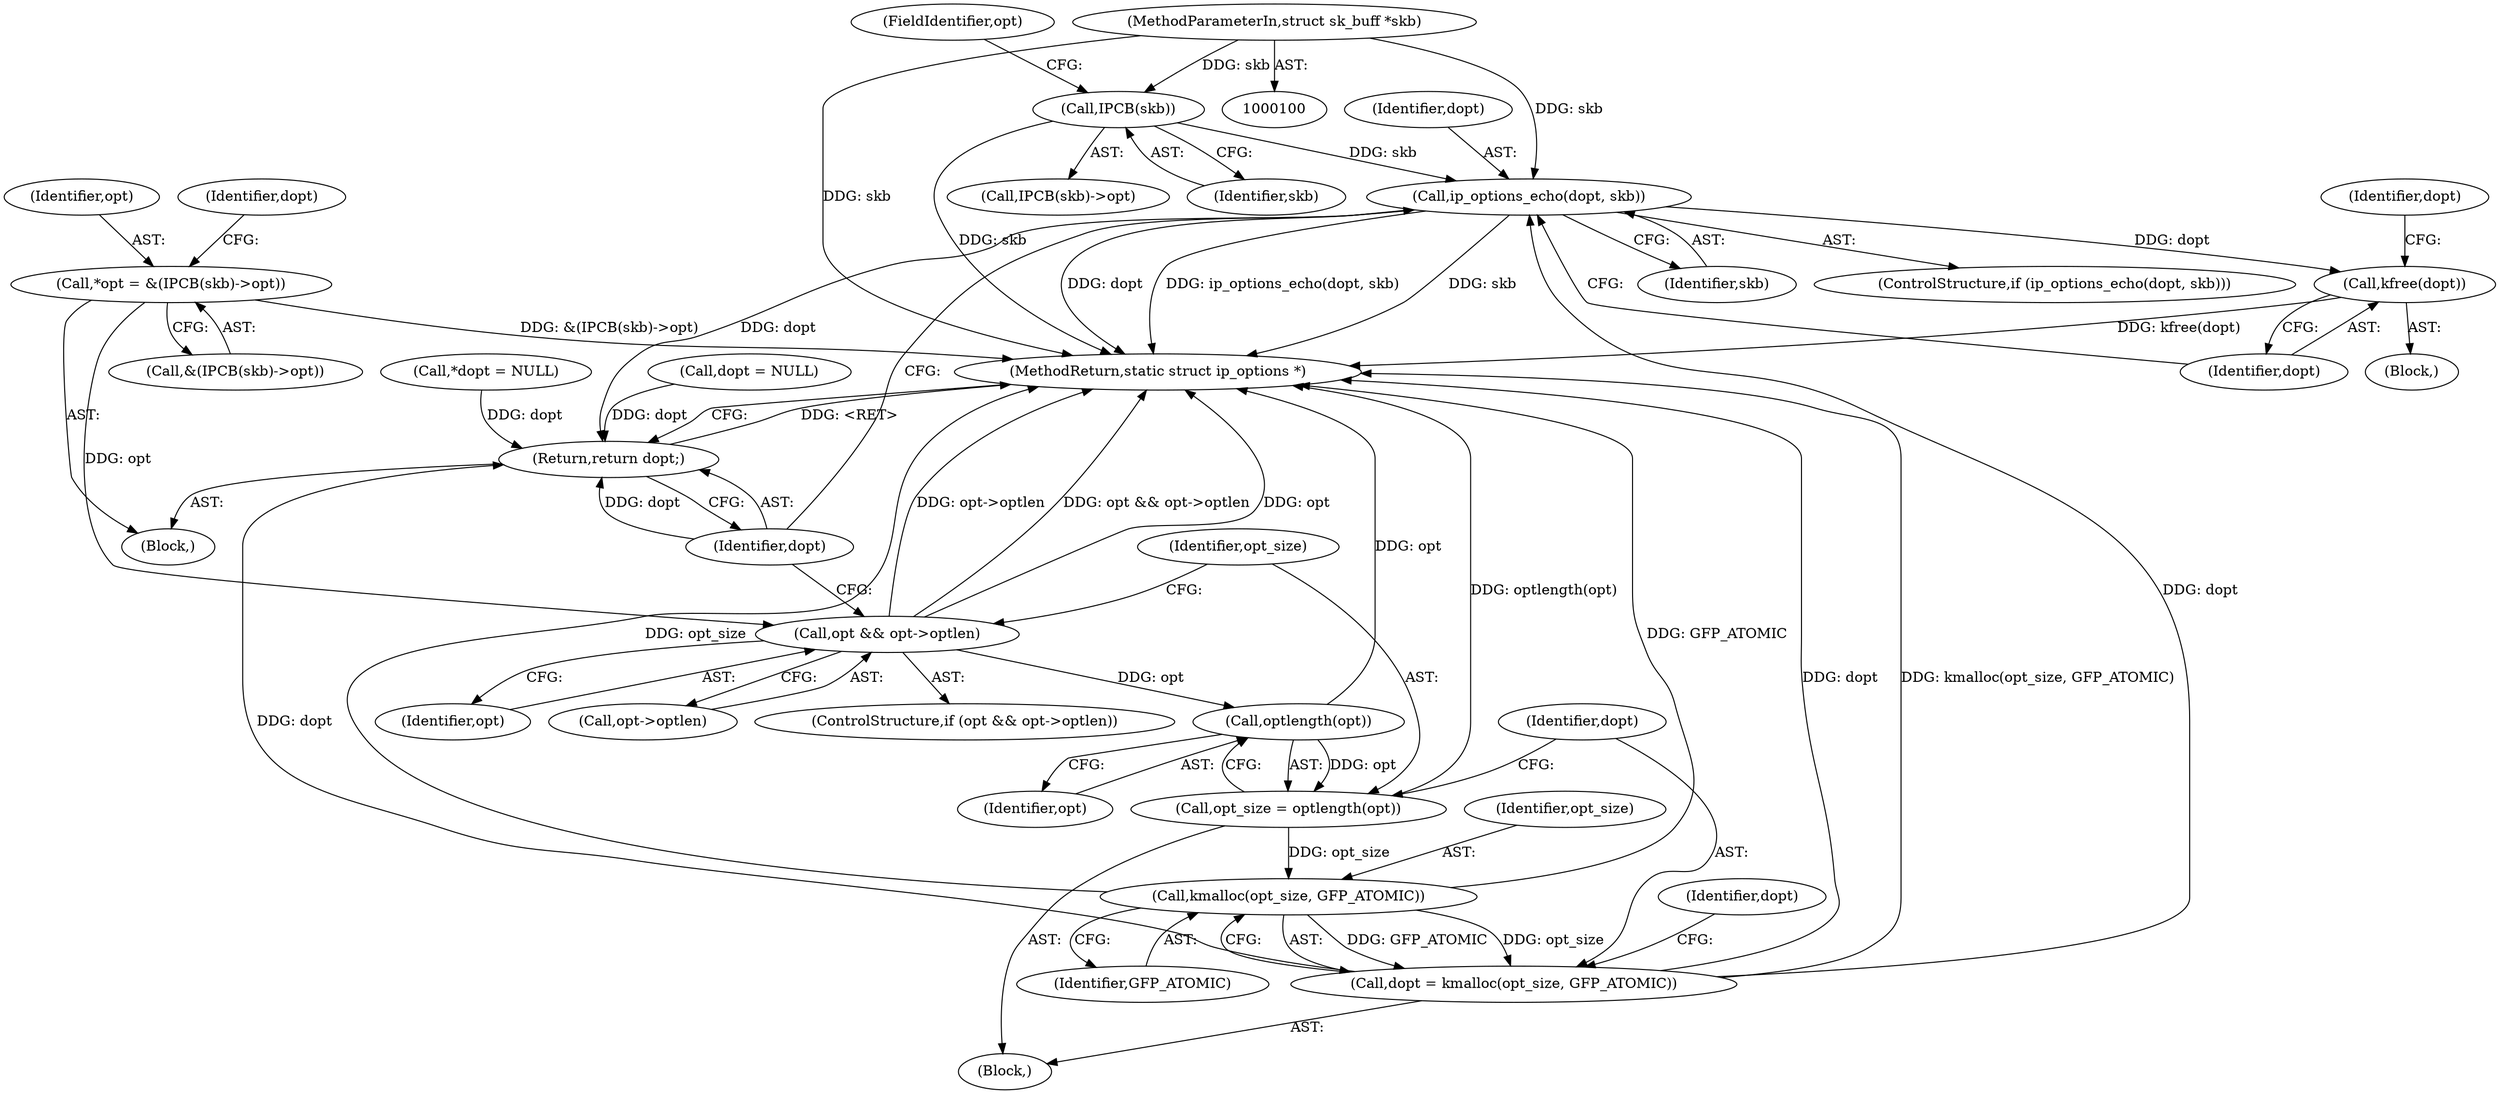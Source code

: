 digraph "1_linux_f6d8bd051c391c1c0458a30b2a7abcd939329259_30@pointer" {
"1000137" [label="(Call,ip_options_echo(dopt, skb))"];
"1000128" [label="(Call,dopt = kmalloc(opt_size, GFP_ATOMIC))"];
"1000130" [label="(Call,kmalloc(opt_size, GFP_ATOMIC))"];
"1000124" [label="(Call,opt_size = optlength(opt))"];
"1000126" [label="(Call,optlength(opt))"];
"1000117" [label="(Call,opt && opt->optlen)"];
"1000105" [label="(Call,*opt = &(IPCB(skb)->opt))"];
"1000109" [label="(Call,IPCB(skb))"];
"1000102" [label="(MethodParameterIn,struct sk_buff *skb)"];
"1000141" [label="(Call,kfree(dopt))"];
"1000146" [label="(Return,return dopt;)"];
"1000139" [label="(Identifier,skb)"];
"1000126" [label="(Call,optlength(opt))"];
"1000128" [label="(Call,dopt = kmalloc(opt_size, GFP_ATOMIC))"];
"1000122" [label="(Block,)"];
"1000130" [label="(Call,kmalloc(opt_size, GFP_ATOMIC))"];
"1000137" [label="(Call,ip_options_echo(dopt, skb))"];
"1000143" [label="(Call,dopt = NULL)"];
"1000117" [label="(Call,opt && opt->optlen)"];
"1000109" [label="(Call,IPCB(skb))"];
"1000141" [label="(Call,kfree(dopt))"];
"1000111" [label="(FieldIdentifier,opt)"];
"1000140" [label="(Block,)"];
"1000110" [label="(Identifier,skb)"];
"1000113" [label="(Call,*dopt = NULL)"];
"1000142" [label="(Identifier,dopt)"];
"1000119" [label="(Call,opt->optlen)"];
"1000118" [label="(Identifier,opt)"];
"1000136" [label="(ControlStructure,if (ip_options_echo(dopt, skb)))"];
"1000148" [label="(MethodReturn,static struct ip_options *)"];
"1000138" [label="(Identifier,dopt)"];
"1000147" [label="(Identifier,dopt)"];
"1000108" [label="(Call,IPCB(skb)->opt)"];
"1000146" [label="(Return,return dopt;)"];
"1000124" [label="(Call,opt_size = optlength(opt))"];
"1000129" [label="(Identifier,dopt)"];
"1000131" [label="(Identifier,opt_size)"];
"1000107" [label="(Call,&(IPCB(skb)->opt))"];
"1000125" [label="(Identifier,opt_size)"];
"1000127" [label="(Identifier,opt)"];
"1000103" [label="(Block,)"];
"1000106" [label="(Identifier,opt)"];
"1000102" [label="(MethodParameterIn,struct sk_buff *skb)"];
"1000116" [label="(ControlStructure,if (opt && opt->optlen))"];
"1000134" [label="(Identifier,dopt)"];
"1000132" [label="(Identifier,GFP_ATOMIC)"];
"1000114" [label="(Identifier,dopt)"];
"1000105" [label="(Call,*opt = &(IPCB(skb)->opt))"];
"1000144" [label="(Identifier,dopt)"];
"1000137" -> "1000136"  [label="AST: "];
"1000137" -> "1000139"  [label="CFG: "];
"1000138" -> "1000137"  [label="AST: "];
"1000139" -> "1000137"  [label="AST: "];
"1000142" -> "1000137"  [label="CFG: "];
"1000147" -> "1000137"  [label="CFG: "];
"1000137" -> "1000148"  [label="DDG: skb"];
"1000137" -> "1000148"  [label="DDG: dopt"];
"1000137" -> "1000148"  [label="DDG: ip_options_echo(dopt, skb)"];
"1000128" -> "1000137"  [label="DDG: dopt"];
"1000109" -> "1000137"  [label="DDG: skb"];
"1000102" -> "1000137"  [label="DDG: skb"];
"1000137" -> "1000141"  [label="DDG: dopt"];
"1000137" -> "1000146"  [label="DDG: dopt"];
"1000128" -> "1000122"  [label="AST: "];
"1000128" -> "1000130"  [label="CFG: "];
"1000129" -> "1000128"  [label="AST: "];
"1000130" -> "1000128"  [label="AST: "];
"1000134" -> "1000128"  [label="CFG: "];
"1000128" -> "1000148"  [label="DDG: kmalloc(opt_size, GFP_ATOMIC)"];
"1000128" -> "1000148"  [label="DDG: dopt"];
"1000130" -> "1000128"  [label="DDG: opt_size"];
"1000130" -> "1000128"  [label="DDG: GFP_ATOMIC"];
"1000128" -> "1000146"  [label="DDG: dopt"];
"1000130" -> "1000132"  [label="CFG: "];
"1000131" -> "1000130"  [label="AST: "];
"1000132" -> "1000130"  [label="AST: "];
"1000130" -> "1000148"  [label="DDG: GFP_ATOMIC"];
"1000130" -> "1000148"  [label="DDG: opt_size"];
"1000124" -> "1000130"  [label="DDG: opt_size"];
"1000124" -> "1000122"  [label="AST: "];
"1000124" -> "1000126"  [label="CFG: "];
"1000125" -> "1000124"  [label="AST: "];
"1000126" -> "1000124"  [label="AST: "];
"1000129" -> "1000124"  [label="CFG: "];
"1000124" -> "1000148"  [label="DDG: optlength(opt)"];
"1000126" -> "1000124"  [label="DDG: opt"];
"1000126" -> "1000127"  [label="CFG: "];
"1000127" -> "1000126"  [label="AST: "];
"1000126" -> "1000148"  [label="DDG: opt"];
"1000117" -> "1000126"  [label="DDG: opt"];
"1000117" -> "1000116"  [label="AST: "];
"1000117" -> "1000118"  [label="CFG: "];
"1000117" -> "1000119"  [label="CFG: "];
"1000118" -> "1000117"  [label="AST: "];
"1000119" -> "1000117"  [label="AST: "];
"1000125" -> "1000117"  [label="CFG: "];
"1000147" -> "1000117"  [label="CFG: "];
"1000117" -> "1000148"  [label="DDG: opt && opt->optlen"];
"1000117" -> "1000148"  [label="DDG: opt"];
"1000117" -> "1000148"  [label="DDG: opt->optlen"];
"1000105" -> "1000117"  [label="DDG: opt"];
"1000105" -> "1000103"  [label="AST: "];
"1000105" -> "1000107"  [label="CFG: "];
"1000106" -> "1000105"  [label="AST: "];
"1000107" -> "1000105"  [label="AST: "];
"1000114" -> "1000105"  [label="CFG: "];
"1000105" -> "1000148"  [label="DDG: &(IPCB(skb)->opt)"];
"1000109" -> "1000108"  [label="AST: "];
"1000109" -> "1000110"  [label="CFG: "];
"1000110" -> "1000109"  [label="AST: "];
"1000111" -> "1000109"  [label="CFG: "];
"1000109" -> "1000148"  [label="DDG: skb"];
"1000102" -> "1000109"  [label="DDG: skb"];
"1000102" -> "1000100"  [label="AST: "];
"1000102" -> "1000148"  [label="DDG: skb"];
"1000141" -> "1000140"  [label="AST: "];
"1000141" -> "1000142"  [label="CFG: "];
"1000142" -> "1000141"  [label="AST: "];
"1000144" -> "1000141"  [label="CFG: "];
"1000141" -> "1000148"  [label="DDG: kfree(dopt)"];
"1000146" -> "1000103"  [label="AST: "];
"1000146" -> "1000147"  [label="CFG: "];
"1000147" -> "1000146"  [label="AST: "];
"1000148" -> "1000146"  [label="CFG: "];
"1000146" -> "1000148"  [label="DDG: <RET>"];
"1000147" -> "1000146"  [label="DDG: dopt"];
"1000113" -> "1000146"  [label="DDG: dopt"];
"1000143" -> "1000146"  [label="DDG: dopt"];
}
